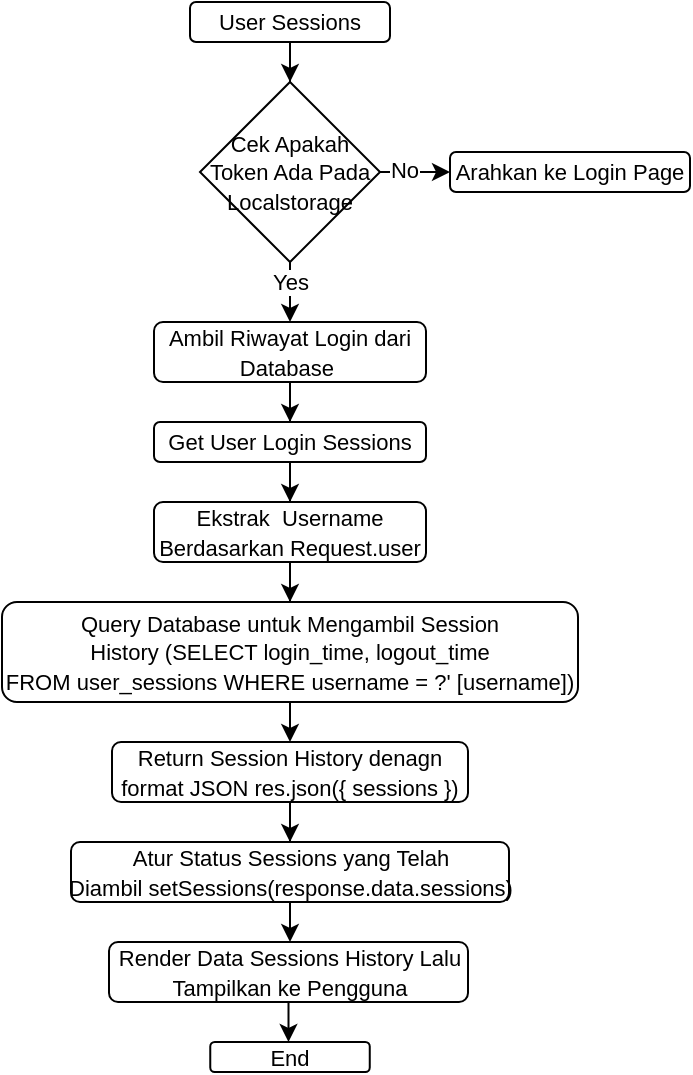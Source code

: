 <mxfile version="24.6.5" type="device">
  <diagram name="Page-1" id="6K5OaPWlS9w104XBv_Tm">
    <mxGraphModel dx="382" dy="255" grid="1" gridSize="10" guides="1" tooltips="1" connect="1" arrows="1" fold="1" page="1" pageScale="1" pageWidth="827" pageHeight="1169" background="none" math="0" shadow="0">
      <root>
        <mxCell id="0" />
        <mxCell id="1" parent="0" />
        <mxCell id="TvXxoFhyfYlLrDpQrNbH-4" value="" style="edgeStyle=orthogonalEdgeStyle;rounded=0;orthogonalLoop=1;jettySize=auto;html=1;" edge="1" parent="1" source="TvXxoFhyfYlLrDpQrNbH-1" target="TvXxoFhyfYlLrDpQrNbH-2">
          <mxGeometry relative="1" as="geometry" />
        </mxCell>
        <mxCell id="TvXxoFhyfYlLrDpQrNbH-1" value="&lt;font style=&quot;font-size: 11px;&quot;&gt;User Sessions&lt;/font&gt;" style="rounded=1;whiteSpace=wrap;html=1;" vertex="1" parent="1">
          <mxGeometry x="300" y="30" width="100" height="20" as="geometry" />
        </mxCell>
        <mxCell id="TvXxoFhyfYlLrDpQrNbH-5" value="" style="edgeStyle=orthogonalEdgeStyle;rounded=0;orthogonalLoop=1;jettySize=auto;html=1;" edge="1" parent="1" source="TvXxoFhyfYlLrDpQrNbH-2" target="TvXxoFhyfYlLrDpQrNbH-3">
          <mxGeometry relative="1" as="geometry" />
        </mxCell>
        <mxCell id="TvXxoFhyfYlLrDpQrNbH-7" value="No" style="edgeLabel;html=1;align=center;verticalAlign=middle;resizable=0;points=[];" vertex="1" connectable="0" parent="TvXxoFhyfYlLrDpQrNbH-5">
          <mxGeometry x="-0.493" y="1" relative="1" as="geometry">
            <mxPoint as="offset" />
          </mxGeometry>
        </mxCell>
        <mxCell id="TvXxoFhyfYlLrDpQrNbH-9" value="" style="edgeStyle=orthogonalEdgeStyle;rounded=0;orthogonalLoop=1;jettySize=auto;html=1;" edge="1" parent="1" source="TvXxoFhyfYlLrDpQrNbH-2" target="TvXxoFhyfYlLrDpQrNbH-8">
          <mxGeometry relative="1" as="geometry" />
        </mxCell>
        <mxCell id="TvXxoFhyfYlLrDpQrNbH-10" value="Yes" style="edgeLabel;html=1;align=center;verticalAlign=middle;resizable=0;points=[];" vertex="1" connectable="0" parent="TvXxoFhyfYlLrDpQrNbH-9">
          <mxGeometry x="0.352" y="-1" relative="1" as="geometry">
            <mxPoint x="1" y="-4" as="offset" />
          </mxGeometry>
        </mxCell>
        <mxCell id="TvXxoFhyfYlLrDpQrNbH-2" value="&lt;span style=&quot;font-size: 11px;&quot;&gt;Cek Apakah Token Ada Pada Localstorage&lt;/span&gt;" style="rhombus;whiteSpace=wrap;html=1;" vertex="1" parent="1">
          <mxGeometry x="305" y="70" width="90" height="90" as="geometry" />
        </mxCell>
        <mxCell id="TvXxoFhyfYlLrDpQrNbH-3" value="&lt;font style=&quot;font-size: 11px;&quot;&gt;Arahkan ke Login Page&lt;/font&gt;" style="rounded=1;whiteSpace=wrap;html=1;" vertex="1" parent="1">
          <mxGeometry x="430" y="105" width="120" height="20" as="geometry" />
        </mxCell>
        <mxCell id="TvXxoFhyfYlLrDpQrNbH-12" value="" style="edgeStyle=orthogonalEdgeStyle;rounded=0;orthogonalLoop=1;jettySize=auto;html=1;" edge="1" parent="1" source="TvXxoFhyfYlLrDpQrNbH-8" target="TvXxoFhyfYlLrDpQrNbH-11">
          <mxGeometry relative="1" as="geometry" />
        </mxCell>
        <mxCell id="TvXxoFhyfYlLrDpQrNbH-8" value="&lt;font style=&quot;font-size: 11px;&quot;&gt;Ambil Riwayat Login dari Database&amp;nbsp;&lt;/font&gt;" style="rounded=1;whiteSpace=wrap;html=1;" vertex="1" parent="1">
          <mxGeometry x="282" y="190" width="136" height="30" as="geometry" />
        </mxCell>
        <mxCell id="TvXxoFhyfYlLrDpQrNbH-14" value="" style="edgeStyle=orthogonalEdgeStyle;rounded=0;orthogonalLoop=1;jettySize=auto;html=1;" edge="1" parent="1" source="TvXxoFhyfYlLrDpQrNbH-11" target="TvXxoFhyfYlLrDpQrNbH-13">
          <mxGeometry relative="1" as="geometry" />
        </mxCell>
        <mxCell id="TvXxoFhyfYlLrDpQrNbH-11" value="&lt;font style=&quot;font-size: 11px;&quot;&gt;Get User Login Sessions&lt;/font&gt;" style="rounded=1;whiteSpace=wrap;html=1;" vertex="1" parent="1">
          <mxGeometry x="282" y="240" width="136" height="20" as="geometry" />
        </mxCell>
        <mxCell id="TvXxoFhyfYlLrDpQrNbH-16" value="" style="edgeStyle=orthogonalEdgeStyle;rounded=0;orthogonalLoop=1;jettySize=auto;html=1;" edge="1" parent="1" source="TvXxoFhyfYlLrDpQrNbH-13" target="TvXxoFhyfYlLrDpQrNbH-15">
          <mxGeometry relative="1" as="geometry" />
        </mxCell>
        <mxCell id="TvXxoFhyfYlLrDpQrNbH-13" value="&lt;font style=&quot;font-size: 11px;&quot;&gt;Ekstrak&amp;nbsp; Username Berdasarkan Request.user&lt;/font&gt;" style="rounded=1;whiteSpace=wrap;html=1;" vertex="1" parent="1">
          <mxGeometry x="282" y="280" width="136" height="30" as="geometry" />
        </mxCell>
        <mxCell id="TvXxoFhyfYlLrDpQrNbH-18" value="" style="edgeStyle=orthogonalEdgeStyle;rounded=0;orthogonalLoop=1;jettySize=auto;html=1;" edge="1" parent="1" source="TvXxoFhyfYlLrDpQrNbH-15">
          <mxGeometry relative="1" as="geometry">
            <mxPoint x="350" y="400" as="targetPoint" />
          </mxGeometry>
        </mxCell>
        <mxCell id="TvXxoFhyfYlLrDpQrNbH-15" value="&lt;font style=&quot;font-size: 11px;&quot;&gt;Query Database untuk Mengambil Session History&amp;nbsp;&lt;/font&gt;&lt;span style=&quot;font-size: 11px; background-color: initial;&quot;&gt;(SELECT login_time, logout_time FROM&amp;nbsp;&lt;/span&gt;&lt;span style=&quot;font-size: 11px; background-color: initial;&quot;&gt;user_sessions WHERE username = ?&#39; &lt;/span&gt;&lt;span style=&quot;font-size: 11px; background-color: initial;&quot;&gt;[username])&lt;/span&gt;" style="rounded=1;whiteSpace=wrap;html=1;" vertex="1" parent="1">
          <mxGeometry x="206" y="330" width="288" height="50" as="geometry" />
        </mxCell>
        <mxCell id="TvXxoFhyfYlLrDpQrNbH-20" value="" style="edgeStyle=orthogonalEdgeStyle;rounded=0;orthogonalLoop=1;jettySize=auto;html=1;" edge="1" parent="1" target="TvXxoFhyfYlLrDpQrNbH-19">
          <mxGeometry relative="1" as="geometry">
            <mxPoint x="350" y="430" as="sourcePoint" />
          </mxGeometry>
        </mxCell>
        <mxCell id="TvXxoFhyfYlLrDpQrNbH-22" value="" style="edgeStyle=orthogonalEdgeStyle;rounded=0;orthogonalLoop=1;jettySize=auto;html=1;" edge="1" parent="1" source="TvXxoFhyfYlLrDpQrNbH-19" target="TvXxoFhyfYlLrDpQrNbH-21">
          <mxGeometry relative="1" as="geometry" />
        </mxCell>
        <mxCell id="TvXxoFhyfYlLrDpQrNbH-19" value="&lt;font style=&quot;font-size: 11px;&quot;&gt;Return Session History denagn format JSON&amp;nbsp;res.json({ sessions })&lt;/font&gt;" style="rounded=1;whiteSpace=wrap;html=1;" vertex="1" parent="1">
          <mxGeometry x="261" y="400" width="178" height="30" as="geometry" />
        </mxCell>
        <mxCell id="TvXxoFhyfYlLrDpQrNbH-24" value="" style="edgeStyle=orthogonalEdgeStyle;rounded=0;orthogonalLoop=1;jettySize=auto;html=1;" edge="1" parent="1" source="TvXxoFhyfYlLrDpQrNbH-21" target="TvXxoFhyfYlLrDpQrNbH-23">
          <mxGeometry relative="1" as="geometry" />
        </mxCell>
        <mxCell id="TvXxoFhyfYlLrDpQrNbH-21" value="&lt;font style=&quot;font-size: 11px;&quot;&gt;Atur Status Sessions yang Telah Diambil&amp;nbsp;setSessions(response.data.sessions)&lt;/font&gt;" style="rounded=1;whiteSpace=wrap;html=1;" vertex="1" parent="1">
          <mxGeometry x="240.5" y="450" width="219" height="30" as="geometry" />
        </mxCell>
        <mxCell id="TvXxoFhyfYlLrDpQrNbH-26" value="" style="edgeStyle=orthogonalEdgeStyle;rounded=0;orthogonalLoop=1;jettySize=auto;html=1;" edge="1" parent="1" source="TvXxoFhyfYlLrDpQrNbH-23" target="TvXxoFhyfYlLrDpQrNbH-25">
          <mxGeometry relative="1" as="geometry" />
        </mxCell>
        <mxCell id="TvXxoFhyfYlLrDpQrNbH-23" value="&lt;font style=&quot;font-size: 11px;&quot;&gt;Render Data Sessions History Lalu Tampilkan ke Pengguna&lt;/font&gt;" style="rounded=1;whiteSpace=wrap;html=1;" vertex="1" parent="1">
          <mxGeometry x="259.5" y="500" width="179.5" height="30" as="geometry" />
        </mxCell>
        <mxCell id="TvXxoFhyfYlLrDpQrNbH-25" value="&lt;font style=&quot;font-size: 11px;&quot;&gt;End&lt;/font&gt;" style="rounded=1;whiteSpace=wrap;html=1;" vertex="1" parent="1">
          <mxGeometry x="310.13" y="550" width="79.75" height="15" as="geometry" />
        </mxCell>
      </root>
    </mxGraphModel>
  </diagram>
</mxfile>
